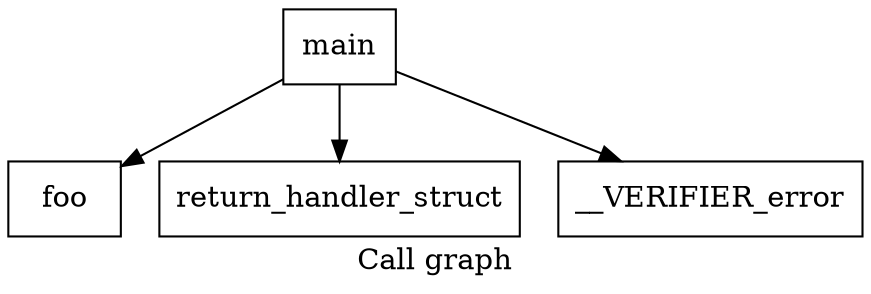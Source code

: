 digraph "Call graph" {
	label="Call graph";

	Node0x600000d19470 [shape=record,label="{foo}"];
	Node0x600000d19500 [shape=record,label="{return_handler_struct}"];
	Node0x600000d19530 [shape=record,label="{main}"];
	Node0x600000d19530 -> Node0x600000d19500;
	Node0x600000d19530 -> Node0x600000d19470;
	Node0x600000d19530 -> Node0x600000d19590;
	Node0x600000d19590 [shape=record,label="{__VERIFIER_error}"];
}

